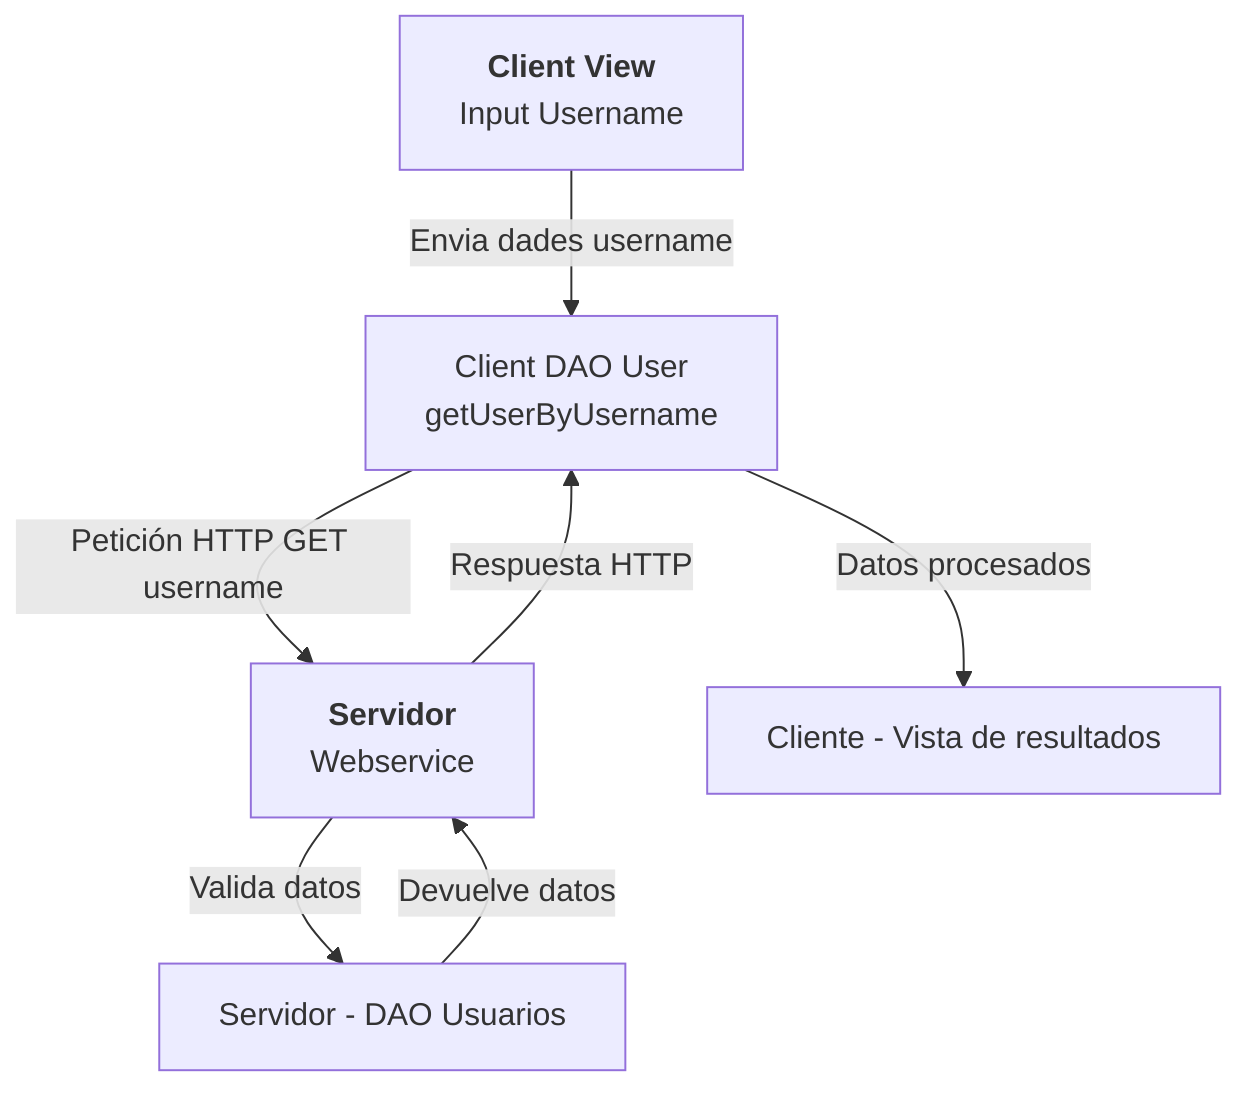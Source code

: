 flowchart TD
    A[<b>Client View</b> <br> Input Username] -->|Envia dades username| B[Client DAO User<br> getUserByUsername]
    B -->|Petición HTTP GET username| C[<b>Servidor</b> <br> Webservice]
    C -->|Valida datos| D[Servidor - DAO Usuarios]
    D -->|Devuelve datos| C
    C -->|Respuesta HTTP| B
    B -->|Datos procesados| F[Cliente - Vista de resultados]